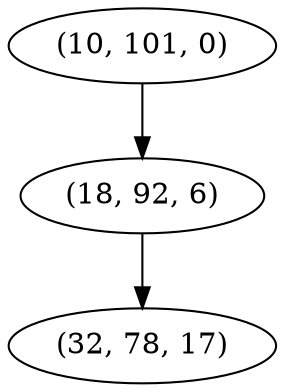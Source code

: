 digraph tree {
    "(10, 101, 0)";
    "(18, 92, 6)";
    "(32, 78, 17)";
    "(10, 101, 0)" -> "(18, 92, 6)";
    "(18, 92, 6)" -> "(32, 78, 17)";
}
